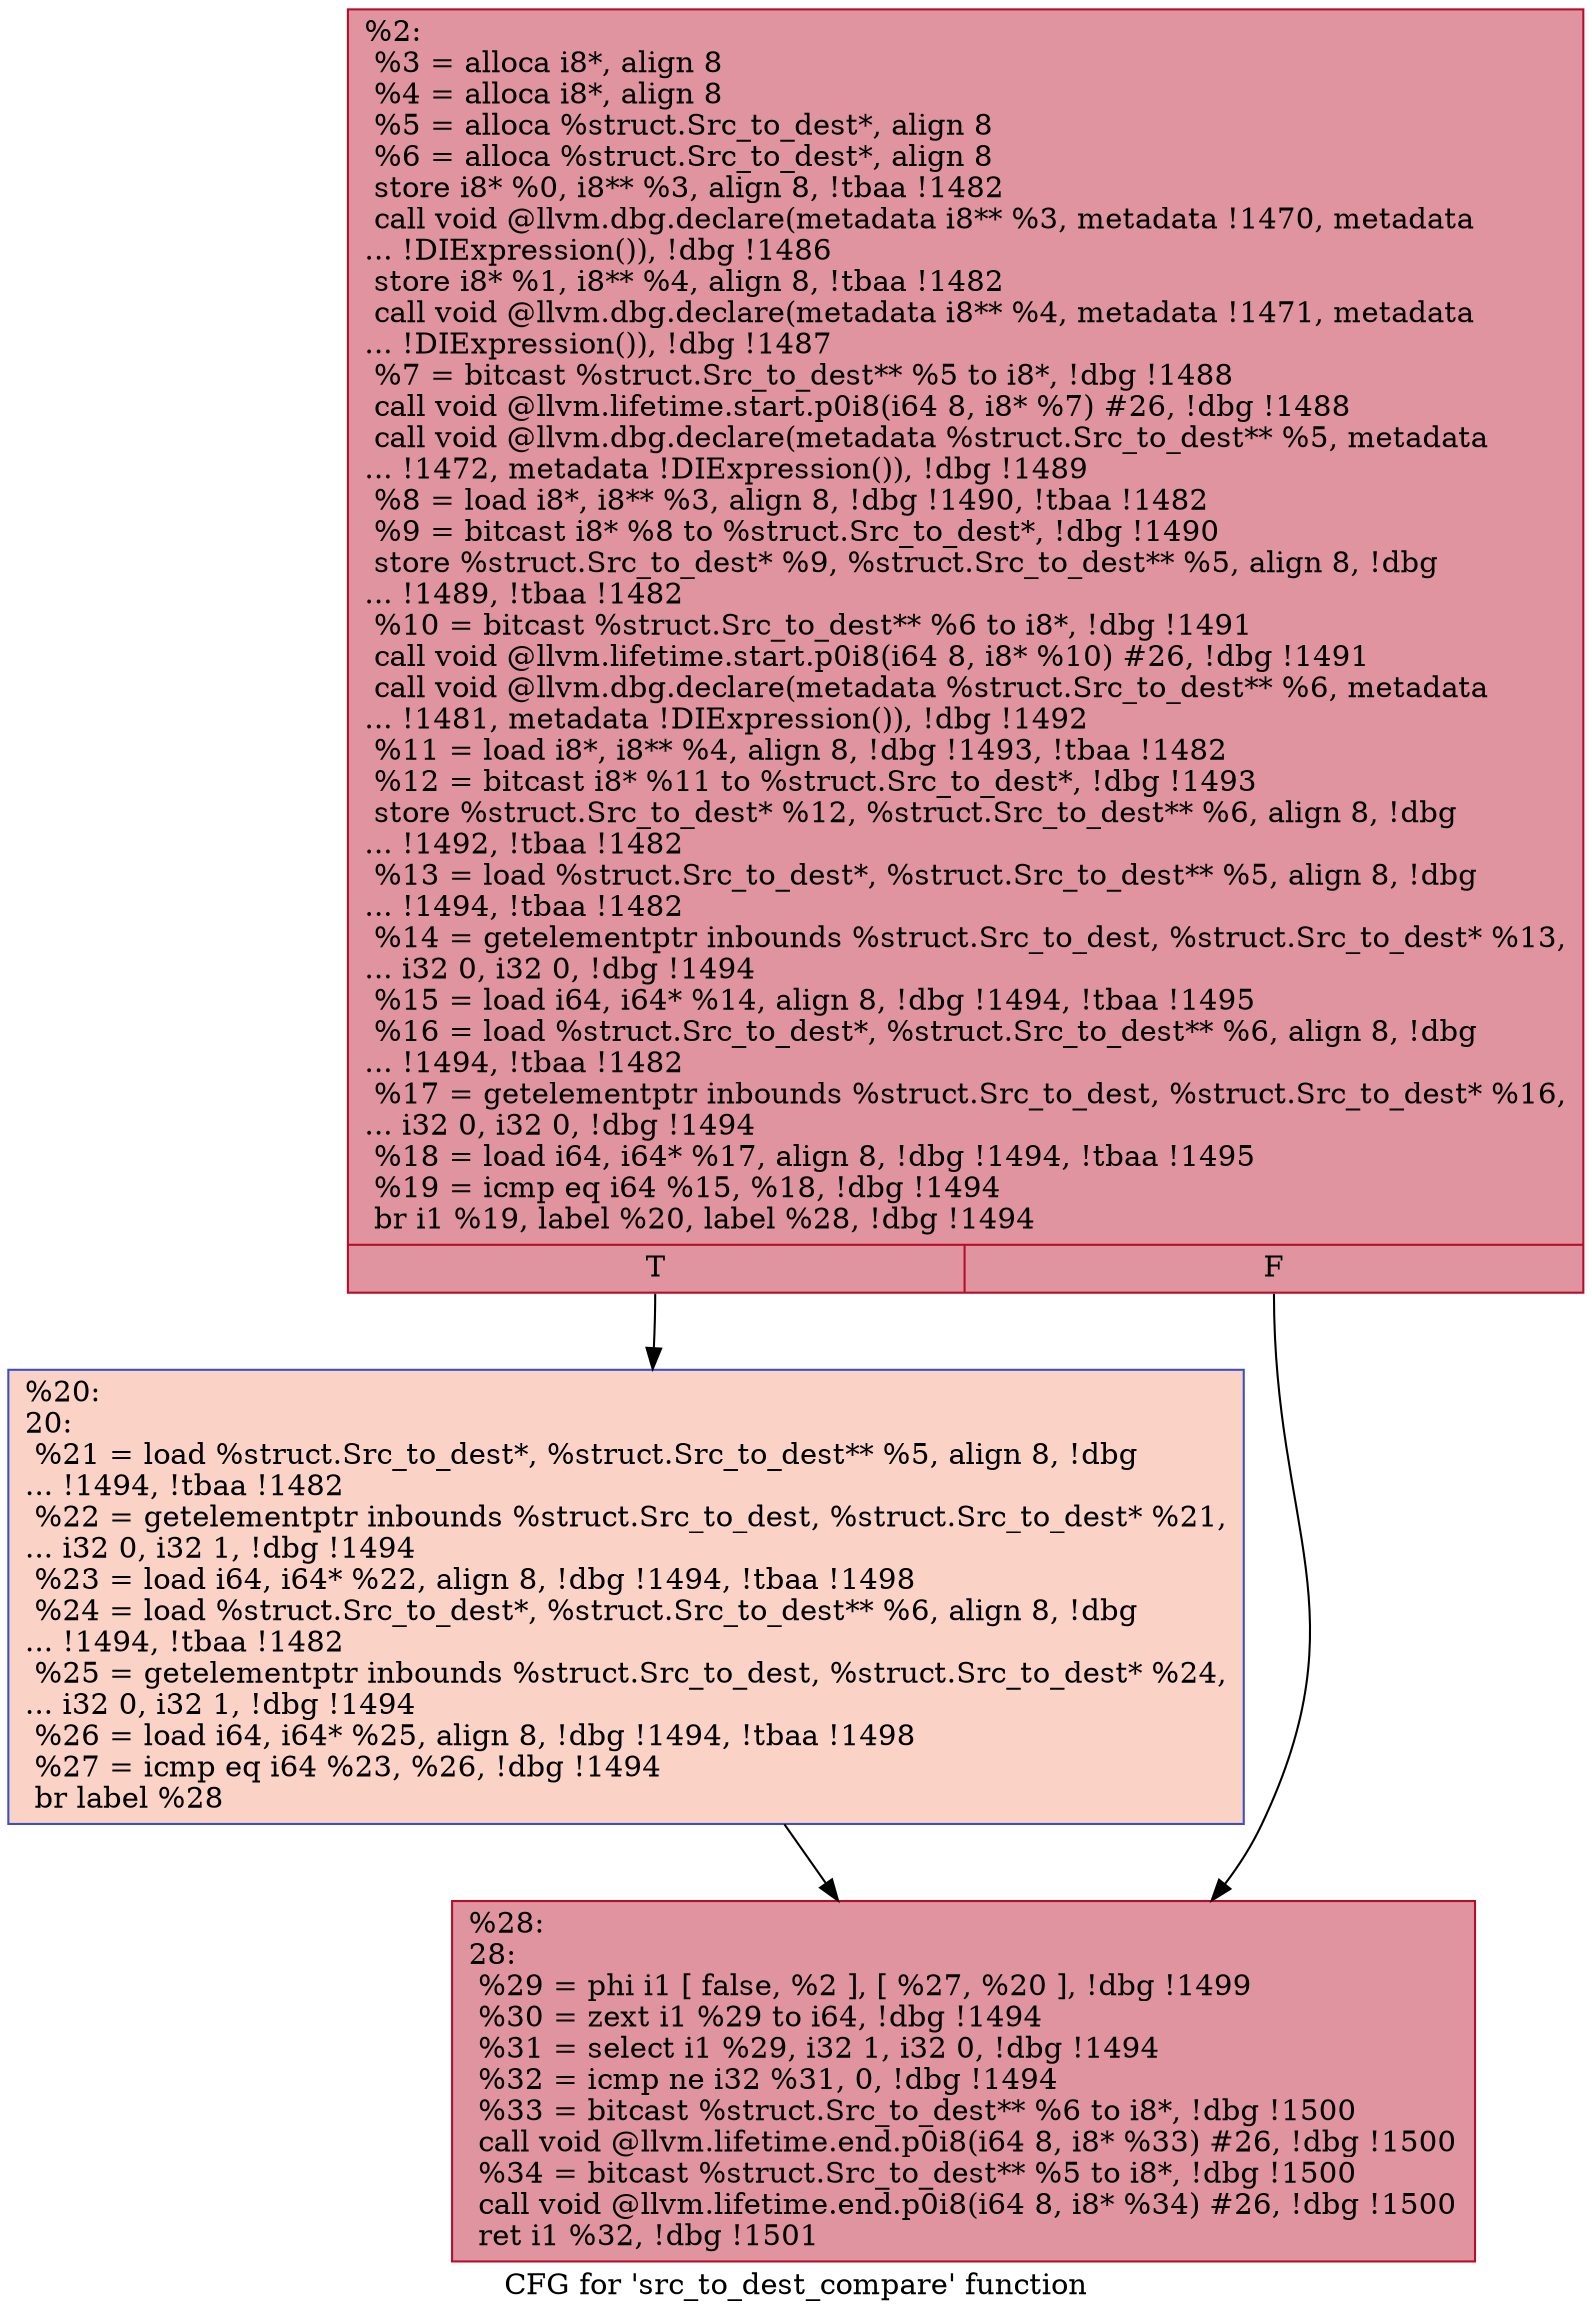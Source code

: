 digraph "CFG for 'src_to_dest_compare' function" {
	label="CFG for 'src_to_dest_compare' function";

	Node0xef7b10 [shape=record,color="#b70d28ff", style=filled, fillcolor="#b70d2870",label="{%2:\l  %3 = alloca i8*, align 8\l  %4 = alloca i8*, align 8\l  %5 = alloca %struct.Src_to_dest*, align 8\l  %6 = alloca %struct.Src_to_dest*, align 8\l  store i8* %0, i8** %3, align 8, !tbaa !1482\l  call void @llvm.dbg.declare(metadata i8** %3, metadata !1470, metadata\l... !DIExpression()), !dbg !1486\l  store i8* %1, i8** %4, align 8, !tbaa !1482\l  call void @llvm.dbg.declare(metadata i8** %4, metadata !1471, metadata\l... !DIExpression()), !dbg !1487\l  %7 = bitcast %struct.Src_to_dest** %5 to i8*, !dbg !1488\l  call void @llvm.lifetime.start.p0i8(i64 8, i8* %7) #26, !dbg !1488\l  call void @llvm.dbg.declare(metadata %struct.Src_to_dest** %5, metadata\l... !1472, metadata !DIExpression()), !dbg !1489\l  %8 = load i8*, i8** %3, align 8, !dbg !1490, !tbaa !1482\l  %9 = bitcast i8* %8 to %struct.Src_to_dest*, !dbg !1490\l  store %struct.Src_to_dest* %9, %struct.Src_to_dest** %5, align 8, !dbg\l... !1489, !tbaa !1482\l  %10 = bitcast %struct.Src_to_dest** %6 to i8*, !dbg !1491\l  call void @llvm.lifetime.start.p0i8(i64 8, i8* %10) #26, !dbg !1491\l  call void @llvm.dbg.declare(metadata %struct.Src_to_dest** %6, metadata\l... !1481, metadata !DIExpression()), !dbg !1492\l  %11 = load i8*, i8** %4, align 8, !dbg !1493, !tbaa !1482\l  %12 = bitcast i8* %11 to %struct.Src_to_dest*, !dbg !1493\l  store %struct.Src_to_dest* %12, %struct.Src_to_dest** %6, align 8, !dbg\l... !1492, !tbaa !1482\l  %13 = load %struct.Src_to_dest*, %struct.Src_to_dest** %5, align 8, !dbg\l... !1494, !tbaa !1482\l  %14 = getelementptr inbounds %struct.Src_to_dest, %struct.Src_to_dest* %13,\l... i32 0, i32 0, !dbg !1494\l  %15 = load i64, i64* %14, align 8, !dbg !1494, !tbaa !1495\l  %16 = load %struct.Src_to_dest*, %struct.Src_to_dest** %6, align 8, !dbg\l... !1494, !tbaa !1482\l  %17 = getelementptr inbounds %struct.Src_to_dest, %struct.Src_to_dest* %16,\l... i32 0, i32 0, !dbg !1494\l  %18 = load i64, i64* %17, align 8, !dbg !1494, !tbaa !1495\l  %19 = icmp eq i64 %15, %18, !dbg !1494\l  br i1 %19, label %20, label %28, !dbg !1494\l|{<s0>T|<s1>F}}"];
	Node0xef7b10:s0 -> Node0xef8e10;
	Node0xef7b10:s1 -> Node0xef8e60;
	Node0xef8e10 [shape=record,color="#3d50c3ff", style=filled, fillcolor="#f59c7d70",label="{%20:\l20:                                               \l  %21 = load %struct.Src_to_dest*, %struct.Src_to_dest** %5, align 8, !dbg\l... !1494, !tbaa !1482\l  %22 = getelementptr inbounds %struct.Src_to_dest, %struct.Src_to_dest* %21,\l... i32 0, i32 1, !dbg !1494\l  %23 = load i64, i64* %22, align 8, !dbg !1494, !tbaa !1498\l  %24 = load %struct.Src_to_dest*, %struct.Src_to_dest** %6, align 8, !dbg\l... !1494, !tbaa !1482\l  %25 = getelementptr inbounds %struct.Src_to_dest, %struct.Src_to_dest* %24,\l... i32 0, i32 1, !dbg !1494\l  %26 = load i64, i64* %25, align 8, !dbg !1494, !tbaa !1498\l  %27 = icmp eq i64 %23, %26, !dbg !1494\l  br label %28\l}"];
	Node0xef8e10 -> Node0xef8e60;
	Node0xef8e60 [shape=record,color="#b70d28ff", style=filled, fillcolor="#b70d2870",label="{%28:\l28:                                               \l  %29 = phi i1 [ false, %2 ], [ %27, %20 ], !dbg !1499\l  %30 = zext i1 %29 to i64, !dbg !1494\l  %31 = select i1 %29, i32 1, i32 0, !dbg !1494\l  %32 = icmp ne i32 %31, 0, !dbg !1494\l  %33 = bitcast %struct.Src_to_dest** %6 to i8*, !dbg !1500\l  call void @llvm.lifetime.end.p0i8(i64 8, i8* %33) #26, !dbg !1500\l  %34 = bitcast %struct.Src_to_dest** %5 to i8*, !dbg !1500\l  call void @llvm.lifetime.end.p0i8(i64 8, i8* %34) #26, !dbg !1500\l  ret i1 %32, !dbg !1501\l}"];
}
